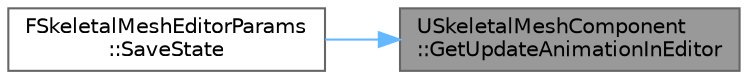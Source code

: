 digraph "USkeletalMeshComponent::GetUpdateAnimationInEditor"
{
 // INTERACTIVE_SVG=YES
 // LATEX_PDF_SIZE
  bgcolor="transparent";
  edge [fontname=Helvetica,fontsize=10,labelfontname=Helvetica,labelfontsize=10];
  node [fontname=Helvetica,fontsize=10,shape=box,height=0.2,width=0.4];
  rankdir="RL";
  Node1 [id="Node000001",label="USkeletalMeshComponent\l::GetUpdateAnimationInEditor",height=0.2,width=0.4,color="gray40", fillcolor="grey60", style="filled", fontcolor="black",tooltip="return true if currently updating in editor is true this is non BP because this is only used for foll..."];
  Node1 -> Node2 [id="edge1_Node000001_Node000002",dir="back",color="steelblue1",style="solid",tooltip=" "];
  Node2 [id="Node000002",label="FSkeletalMeshEditorParams\l::SaveState",height=0.2,width=0.4,color="grey40", fillcolor="white", style="filled",URL="$dc/d7f/structFSkeletalMeshEditorParams.html#aa4cba49d128a932df2cf5397fed4944d",tooltip=" "];
}
